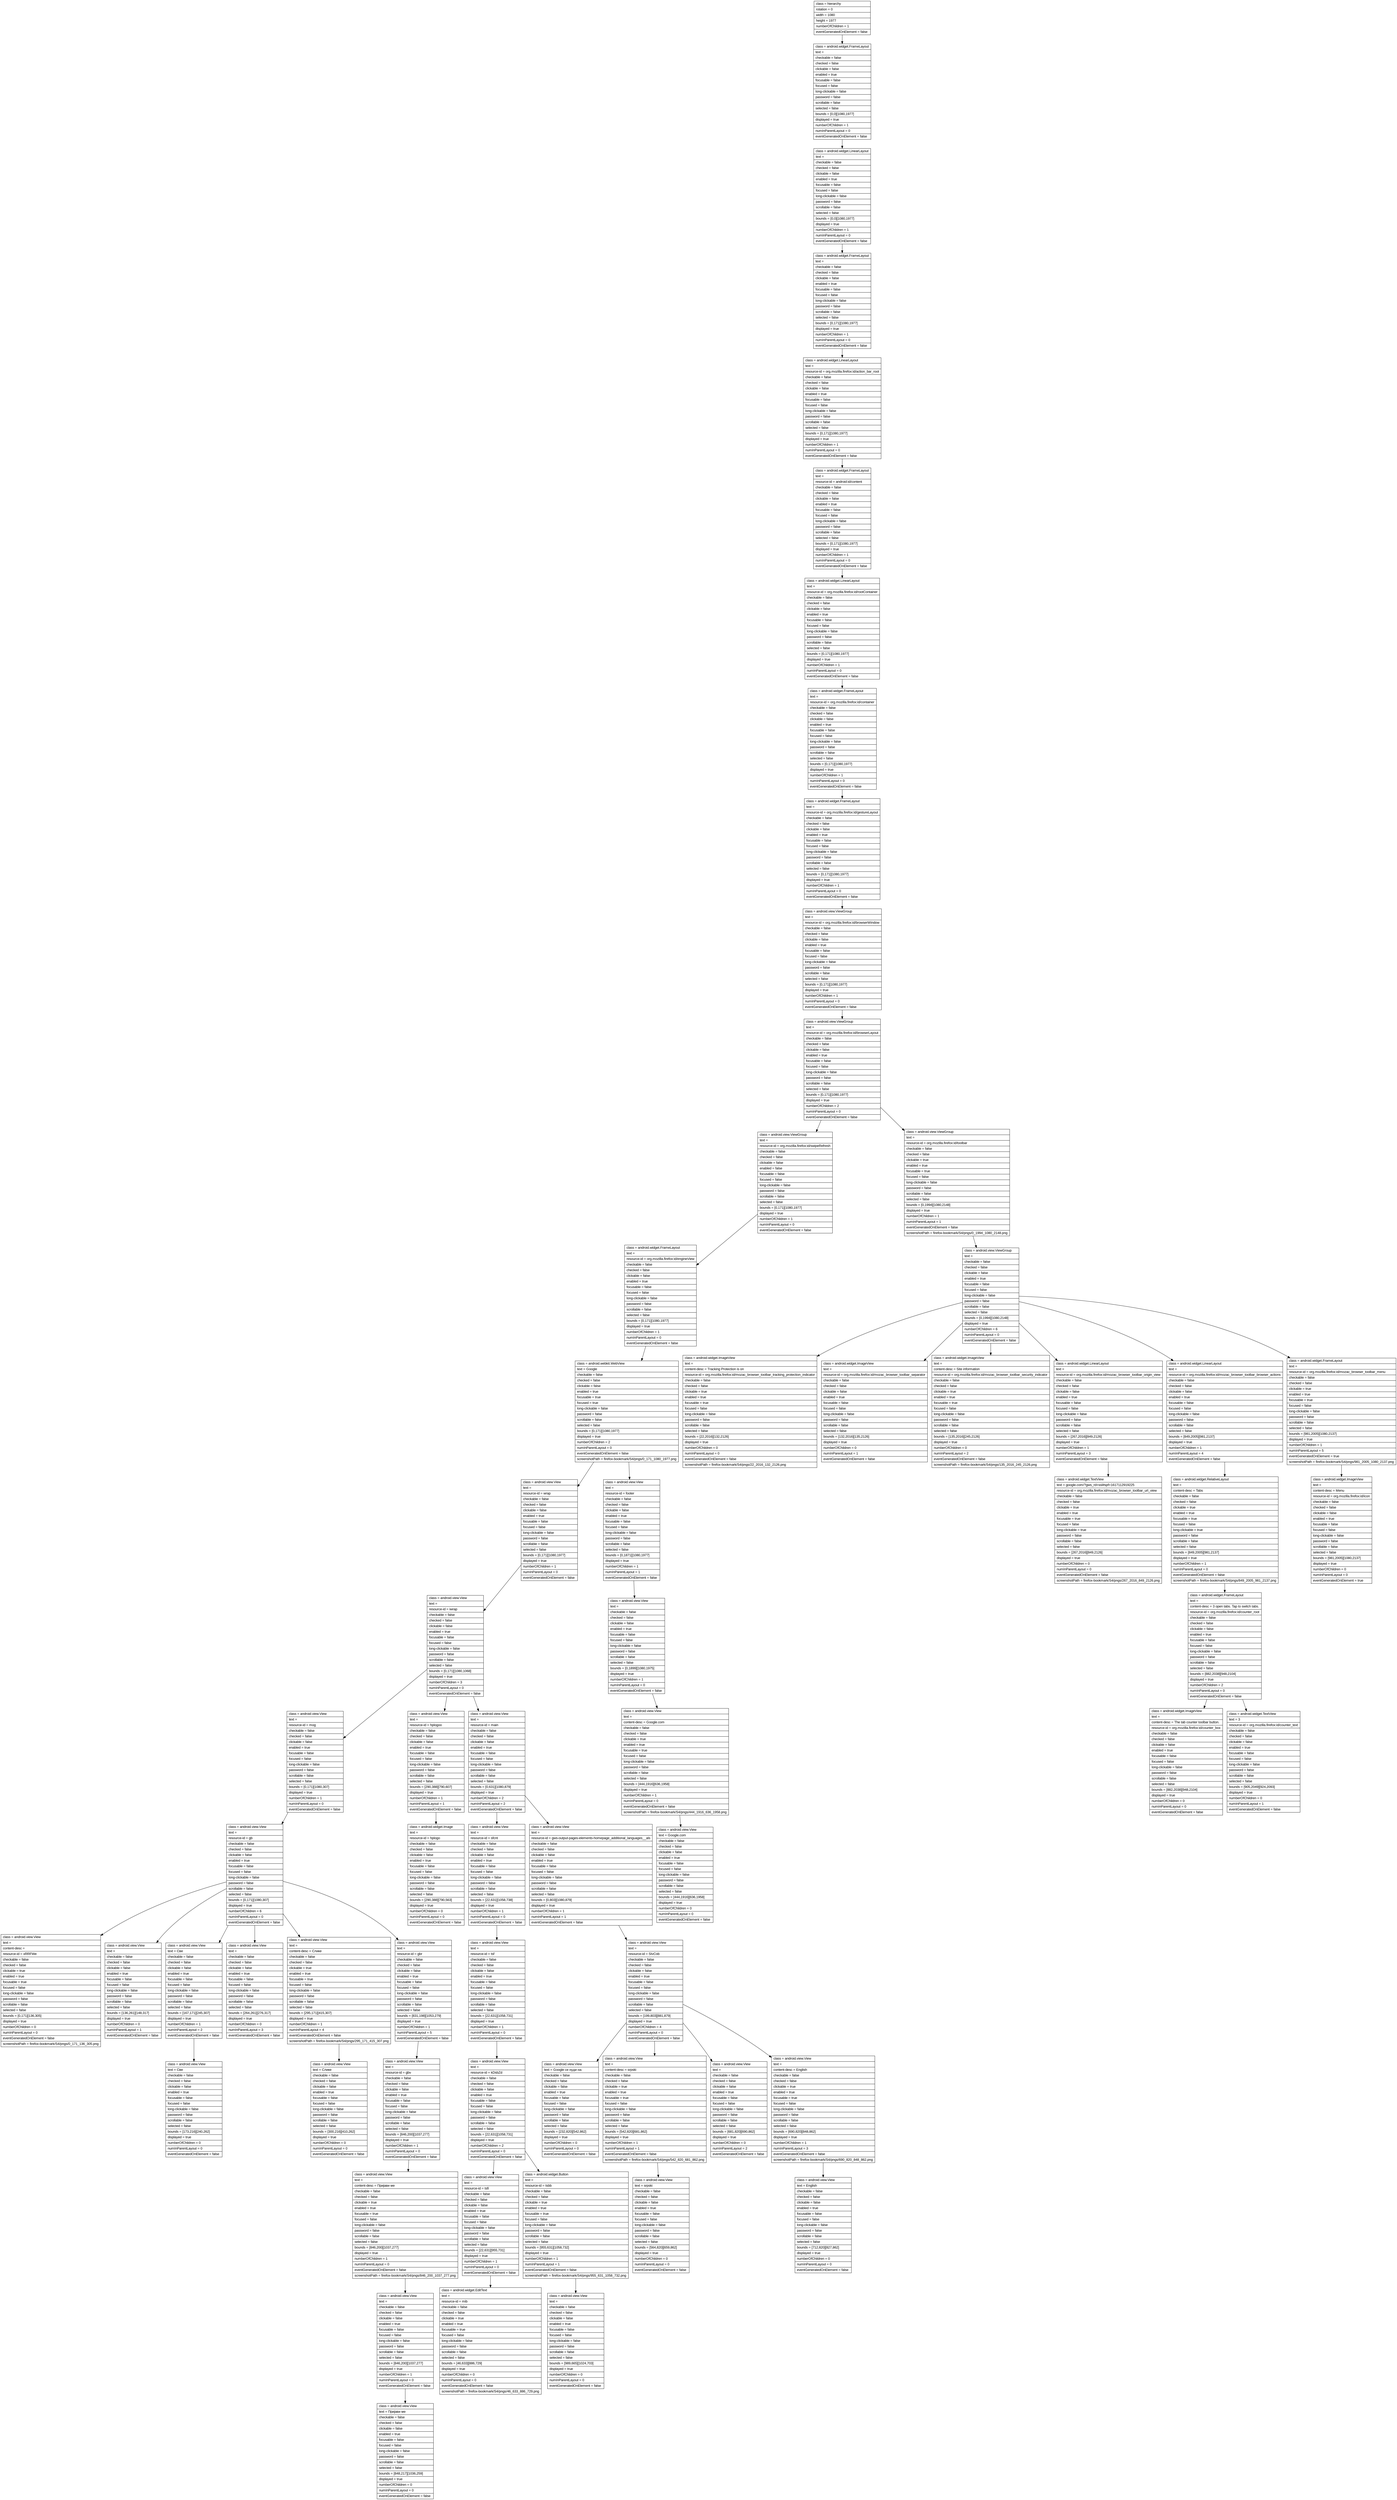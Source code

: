 digraph Layout {

	node [shape=record fontname=Arial];

	0	[label="{class = hierarchy\l|rotation = 0\l|width = 1080\l|height = 1977\l|numberOfChildren = 1\l|eventGeneratedOnElement = false \l}"]
	1	[label="{class = android.widget.FrameLayout\l|text = \l|checkable = false\l|checked = false\l|clickable = false\l|enabled = true\l|focusable = false\l|focused = false\l|long-clickable = false\l|password = false\l|scrollable = false\l|selected = false\l|bounds = [0,0][1080,1977]\l|displayed = true\l|numberOfChildren = 1\l|numInParentLayout = 0\l|eventGeneratedOnElement = false \l}"]
	2	[label="{class = android.widget.LinearLayout\l|text = \l|checkable = false\l|checked = false\l|clickable = false\l|enabled = true\l|focusable = false\l|focused = false\l|long-clickable = false\l|password = false\l|scrollable = false\l|selected = false\l|bounds = [0,0][1080,1977]\l|displayed = true\l|numberOfChildren = 1\l|numInParentLayout = 0\l|eventGeneratedOnElement = false \l}"]
	3	[label="{class = android.widget.FrameLayout\l|text = \l|checkable = false\l|checked = false\l|clickable = false\l|enabled = true\l|focusable = false\l|focused = false\l|long-clickable = false\l|password = false\l|scrollable = false\l|selected = false\l|bounds = [0,171][1080,1977]\l|displayed = true\l|numberOfChildren = 1\l|numInParentLayout = 0\l|eventGeneratedOnElement = false \l}"]
	4	[label="{class = android.widget.LinearLayout\l|text = \l|resource-id = org.mozilla.firefox:id/action_bar_root\l|checkable = false\l|checked = false\l|clickable = false\l|enabled = true\l|focusable = false\l|focused = false\l|long-clickable = false\l|password = false\l|scrollable = false\l|selected = false\l|bounds = [0,171][1080,1977]\l|displayed = true\l|numberOfChildren = 1\l|numInParentLayout = 0\l|eventGeneratedOnElement = false \l}"]
	5	[label="{class = android.widget.FrameLayout\l|text = \l|resource-id = android:id/content\l|checkable = false\l|checked = false\l|clickable = false\l|enabled = true\l|focusable = false\l|focused = false\l|long-clickable = false\l|password = false\l|scrollable = false\l|selected = false\l|bounds = [0,171][1080,1977]\l|displayed = true\l|numberOfChildren = 1\l|numInParentLayout = 0\l|eventGeneratedOnElement = false \l}"]
	6	[label="{class = android.widget.LinearLayout\l|text = \l|resource-id = org.mozilla.firefox:id/rootContainer\l|checkable = false\l|checked = false\l|clickable = false\l|enabled = true\l|focusable = false\l|focused = false\l|long-clickable = false\l|password = false\l|scrollable = false\l|selected = false\l|bounds = [0,171][1080,1977]\l|displayed = true\l|numberOfChildren = 1\l|numInParentLayout = 0\l|eventGeneratedOnElement = false \l}"]
	7	[label="{class = android.widget.FrameLayout\l|text = \l|resource-id = org.mozilla.firefox:id/container\l|checkable = false\l|checked = false\l|clickable = false\l|enabled = true\l|focusable = false\l|focused = false\l|long-clickable = false\l|password = false\l|scrollable = false\l|selected = false\l|bounds = [0,171][1080,1977]\l|displayed = true\l|numberOfChildren = 1\l|numInParentLayout = 0\l|eventGeneratedOnElement = false \l}"]
	8	[label="{class = android.widget.FrameLayout\l|text = \l|resource-id = org.mozilla.firefox:id/gestureLayout\l|checkable = false\l|checked = false\l|clickable = false\l|enabled = true\l|focusable = false\l|focused = false\l|long-clickable = false\l|password = false\l|scrollable = false\l|selected = false\l|bounds = [0,171][1080,1977]\l|displayed = true\l|numberOfChildren = 1\l|numInParentLayout = 0\l|eventGeneratedOnElement = false \l}"]
	9	[label="{class = android.view.ViewGroup\l|text = \l|resource-id = org.mozilla.firefox:id/browserWindow\l|checkable = false\l|checked = false\l|clickable = false\l|enabled = true\l|focusable = false\l|focused = false\l|long-clickable = false\l|password = false\l|scrollable = false\l|selected = false\l|bounds = [0,171][1080,1977]\l|displayed = true\l|numberOfChildren = 1\l|numInParentLayout = 0\l|eventGeneratedOnElement = false \l}"]
	10	[label="{class = android.view.ViewGroup\l|text = \l|resource-id = org.mozilla.firefox:id/browserLayout\l|checkable = false\l|checked = false\l|clickable = false\l|enabled = true\l|focusable = false\l|focused = false\l|long-clickable = false\l|password = false\l|scrollable = false\l|selected = false\l|bounds = [0,171][1080,1977]\l|displayed = true\l|numberOfChildren = 2\l|numInParentLayout = 0\l|eventGeneratedOnElement = false \l}"]
	11	[label="{class = android.view.ViewGroup\l|text = \l|resource-id = org.mozilla.firefox:id/swipeRefresh\l|checkable = false\l|checked = false\l|clickable = false\l|enabled = false\l|focusable = false\l|focused = false\l|long-clickable = false\l|password = false\l|scrollable = false\l|selected = false\l|bounds = [0,171][1080,1977]\l|displayed = true\l|numberOfChildren = 1\l|numInParentLayout = 0\l|eventGeneratedOnElement = false \l}"]
	12	[label="{class = android.view.ViewGroup\l|text = \l|resource-id = org.mozilla.firefox:id/toolbar\l|checkable = false\l|checked = false\l|clickable = true\l|enabled = true\l|focusable = true\l|focused = false\l|long-clickable = false\l|password = false\l|scrollable = false\l|selected = false\l|bounds = [0,1994][1080,2148]\l|displayed = true\l|numberOfChildren = 1\l|numInParentLayout = 1\l|eventGeneratedOnElement = false \l|screenshotPath = firefox-bookmark/S4/pngs/0_1994_1080_2148.png\l}"]
	13	[label="{class = android.widget.FrameLayout\l|text = \l|resource-id = org.mozilla.firefox:id/engineView\l|checkable = false\l|checked = false\l|clickable = false\l|enabled = true\l|focusable = false\l|focused = false\l|long-clickable = false\l|password = false\l|scrollable = false\l|selected = false\l|bounds = [0,171][1080,1977]\l|displayed = true\l|numberOfChildren = 1\l|numInParentLayout = 0\l|eventGeneratedOnElement = false \l}"]
	14	[label="{class = android.view.ViewGroup\l|text = \l|checkable = false\l|checked = false\l|clickable = false\l|enabled = true\l|focusable = false\l|focused = false\l|long-clickable = false\l|password = false\l|scrollable = false\l|selected = false\l|bounds = [0,1994][1080,2148]\l|displayed = true\l|numberOfChildren = 6\l|numInParentLayout = 0\l|eventGeneratedOnElement = false \l}"]
	15	[label="{class = android.webkit.WebView\l|text = Google\l|checkable = false\l|checked = false\l|clickable = false\l|enabled = true\l|focusable = true\l|focused = true\l|long-clickable = false\l|password = false\l|scrollable = false\l|selected = false\l|bounds = [0,171][1080,1977]\l|displayed = true\l|numberOfChildren = 2\l|numInParentLayout = 0\l|eventGeneratedOnElement = false \l|screenshotPath = firefox-bookmark/S4/pngs/0_171_1080_1977.png\l}"]
	16	[label="{class = android.widget.ImageView\l|text = \l|content-desc = Tracking Protection is on\l|resource-id = org.mozilla.firefox:id/mozac_browser_toolbar_tracking_protection_indicator\l|checkable = false\l|checked = false\l|clickable = true\l|enabled = true\l|focusable = true\l|focused = false\l|long-clickable = false\l|password = false\l|scrollable = false\l|selected = false\l|bounds = [22,2016][132,2126]\l|displayed = true\l|numberOfChildren = 0\l|numInParentLayout = 0\l|eventGeneratedOnElement = false \l|screenshotPath = firefox-bookmark/S4/pngs/22_2016_132_2126.png\l}"]
	17	[label="{class = android.widget.ImageView\l|text = \l|resource-id = org.mozilla.firefox:id/mozac_browser_toolbar_separator\l|checkable = false\l|checked = false\l|clickable = false\l|enabled = true\l|focusable = false\l|focused = false\l|long-clickable = false\l|password = false\l|scrollable = false\l|selected = false\l|bounds = [132,2016][135,2126]\l|displayed = true\l|numberOfChildren = 0\l|numInParentLayout = 1\l|eventGeneratedOnElement = false \l}"]
	18	[label="{class = android.widget.ImageView\l|text = \l|content-desc = Site information\l|resource-id = org.mozilla.firefox:id/mozac_browser_toolbar_security_indicator\l|checkable = false\l|checked = false\l|clickable = true\l|enabled = true\l|focusable = true\l|focused = false\l|long-clickable = false\l|password = false\l|scrollable = false\l|selected = false\l|bounds = [135,2016][245,2126]\l|displayed = true\l|numberOfChildren = 0\l|numInParentLayout = 2\l|eventGeneratedOnElement = false \l|screenshotPath = firefox-bookmark/S4/pngs/135_2016_245_2126.png\l}"]
	19	[label="{class = android.widget.LinearLayout\l|text = \l|resource-id = org.mozilla.firefox:id/mozac_browser_toolbar_origin_view\l|checkable = false\l|checked = false\l|clickable = false\l|enabled = true\l|focusable = false\l|focused = false\l|long-clickable = false\l|password = false\l|scrollable = false\l|selected = false\l|bounds = [267,2016][849,2126]\l|displayed = true\l|numberOfChildren = 1\l|numInParentLayout = 3\l|eventGeneratedOnElement = false \l}"]
	20	[label="{class = android.widget.LinearLayout\l|text = \l|resource-id = org.mozilla.firefox:id/mozac_browser_toolbar_browser_actions\l|checkable = false\l|checked = false\l|clickable = false\l|enabled = true\l|focusable = false\l|focused = false\l|long-clickable = false\l|password = false\l|scrollable = false\l|selected = false\l|bounds = [849,2005][981,2137]\l|displayed = true\l|numberOfChildren = 1\l|numInParentLayout = 4\l|eventGeneratedOnElement = false \l}"]
	21	[label="{class = android.widget.FrameLayout\l|text = \l|resource-id = org.mozilla.firefox:id/mozac_browser_toolbar_menu\l|checkable = false\l|checked = false\l|clickable = true\l|enabled = true\l|focusable = true\l|focused = false\l|long-clickable = false\l|password = false\l|scrollable = false\l|selected = false\l|bounds = [981,2005][1080,2137]\l|displayed = true\l|numberOfChildren = 1\l|numInParentLayout = 5\l|eventGeneratedOnElement = true \l|screenshotPath = firefox-bookmark/S4/pngs/981_2005_1080_2137.png\l}"]
	22	[label="{class = android.view.View\l|text = \l|resource-id = wrap\l|checkable = false\l|checked = false\l|clickable = false\l|enabled = true\l|focusable = false\l|focused = false\l|long-clickable = false\l|password = false\l|scrollable = false\l|selected = false\l|bounds = [0,171][1080,1977]\l|displayed = true\l|numberOfChildren = 1\l|numInParentLayout = 0\l|eventGeneratedOnElement = false \l}"]
	23	[label="{class = android.view.View\l|text = \l|resource-id = footer\l|checkable = false\l|checked = false\l|clickable = false\l|enabled = true\l|focusable = false\l|focused = false\l|long-clickable = false\l|password = false\l|scrollable = false\l|selected = false\l|bounds = [0,1871][1080,1977]\l|displayed = true\l|numberOfChildren = 1\l|numInParentLayout = 1\l|eventGeneratedOnElement = false \l}"]
	24	[label="{class = android.widget.TextView\l|text = google.com/?gws_rd=ssl#spf=1617112919225\l|resource-id = org.mozilla.firefox:id/mozac_browser_toolbar_url_view\l|checkable = false\l|checked = false\l|clickable = true\l|enabled = true\l|focusable = true\l|focused = false\l|long-clickable = true\l|password = false\l|scrollable = false\l|selected = false\l|bounds = [267,2016][849,2126]\l|displayed = true\l|numberOfChildren = 0\l|numInParentLayout = 0\l|eventGeneratedOnElement = false \l|screenshotPath = firefox-bookmark/S4/pngs/267_2016_849_2126.png\l}"]
	25	[label="{class = android.widget.RelativeLayout\l|text = \l|content-desc = Tabs\l|checkable = false\l|checked = false\l|clickable = true\l|enabled = true\l|focusable = true\l|focused = false\l|long-clickable = true\l|password = false\l|scrollable = false\l|selected = false\l|bounds = [849,2005][981,2137]\l|displayed = true\l|numberOfChildren = 1\l|numInParentLayout = 0\l|eventGeneratedOnElement = false \l|screenshotPath = firefox-bookmark/S4/pngs/849_2005_981_2137.png\l}"]
	26	[label="{class = android.widget.ImageView\l|text = \l|content-desc = Menu\l|resource-id = org.mozilla.firefox:id/icon\l|checkable = false\l|checked = false\l|clickable = false\l|enabled = true\l|focusable = false\l|focused = false\l|long-clickable = false\l|password = false\l|scrollable = false\l|selected = false\l|bounds = [981,2005][1080,2137]\l|displayed = true\l|numberOfChildren = 0\l|numInParentLayout = 0\l|eventGeneratedOnElement = true \l}"]
	27	[label="{class = android.view.View\l|text = \l|resource-id = iwrap\l|checkable = false\l|checked = false\l|clickable = false\l|enabled = true\l|focusable = false\l|focused = false\l|long-clickable = false\l|password = false\l|scrollable = false\l|selected = false\l|bounds = [0,171][1080,1068]\l|displayed = true\l|numberOfChildren = 3\l|numInParentLayout = 0\l|eventGeneratedOnElement = false \l}"]
	28	[label="{class = android.view.View\l|text = \l|checkable = false\l|checked = false\l|clickable = false\l|enabled = true\l|focusable = false\l|focused = false\l|long-clickable = false\l|password = false\l|scrollable = false\l|selected = false\l|bounds = [0,1899][1080,1975]\l|displayed = true\l|numberOfChildren = 1\l|numInParentLayout = 0\l|eventGeneratedOnElement = false \l}"]
	29	[label="{class = android.widget.FrameLayout\l|text = \l|content-desc = 3 open tabs. Tap to switch tabs.\l|resource-id = org.mozilla.firefox:id/counter_root\l|checkable = false\l|checked = false\l|clickable = false\l|enabled = true\l|focusable = false\l|focused = false\l|long-clickable = false\l|password = false\l|scrollable = false\l|selected = false\l|bounds = [882,2038][948,2104]\l|displayed = true\l|numberOfChildren = 2\l|numInParentLayout = 0\l|eventGeneratedOnElement = false \l}"]
	30	[label="{class = android.view.View\l|text = \l|resource-id = mog\l|checkable = false\l|checked = false\l|clickable = false\l|enabled = true\l|focusable = false\l|focused = false\l|long-clickable = false\l|password = false\l|scrollable = false\l|selected = false\l|bounds = [0,171][1080,307]\l|displayed = true\l|numberOfChildren = 1\l|numInParentLayout = 0\l|eventGeneratedOnElement = false \l}"]
	31	[label="{class = android.view.View\l|text = \l|resource-id = hplogoo\l|checkable = false\l|checked = false\l|clickable = false\l|enabled = true\l|focusable = false\l|focused = false\l|long-clickable = false\l|password = false\l|scrollable = false\l|selected = false\l|bounds = [290,388][790,607]\l|displayed = true\l|numberOfChildren = 1\l|numInParentLayout = 1\l|eventGeneratedOnElement = false \l}"]
	32	[label="{class = android.view.View\l|text = \l|resource-id = main\l|checkable = false\l|checked = false\l|clickable = false\l|enabled = true\l|focusable = false\l|focused = false\l|long-clickable = false\l|password = false\l|scrollable = false\l|selected = false\l|bounds = [0,631][1080,879]\l|displayed = true\l|numberOfChildren = 2\l|numInParentLayout = 2\l|eventGeneratedOnElement = false \l}"]
	33	[label="{class = android.view.View\l|text = \l|content-desc = Google.com\l|checkable = false\l|checked = false\l|clickable = true\l|enabled = true\l|focusable = true\l|focused = false\l|long-clickable = false\l|password = false\l|scrollable = false\l|selected = false\l|bounds = [444,1916][636,1958]\l|displayed = true\l|numberOfChildren = 1\l|numInParentLayout = 0\l|eventGeneratedOnElement = false \l|screenshotPath = firefox-bookmark/S4/pngs/444_1916_636_1958.png\l}"]
	34	[label="{class = android.widget.ImageView\l|text = \l|content-desc = The tab counter toolbar button.\l|resource-id = org.mozilla.firefox:id/counter_box\l|checkable = false\l|checked = false\l|clickable = false\l|enabled = true\l|focusable = false\l|focused = false\l|long-clickable = false\l|password = false\l|scrollable = false\l|selected = false\l|bounds = [882,2038][948,2104]\l|displayed = true\l|numberOfChildren = 0\l|numInParentLayout = 0\l|eventGeneratedOnElement = false \l}"]
	35	[label="{class = android.widget.TextView\l|text = 3\l|resource-id = org.mozilla.firefox:id/counter_text\l|checkable = false\l|checked = false\l|clickable = false\l|enabled = true\l|focusable = false\l|focused = false\l|long-clickable = false\l|password = false\l|scrollable = false\l|selected = false\l|bounds = [905,2049][924,2093]\l|displayed = true\l|numberOfChildren = 0\l|numInParentLayout = 1\l|eventGeneratedOnElement = false \l}"]
	36	[label="{class = android.view.View\l|text = \l|resource-id = gb\l|checkable = false\l|checked = false\l|clickable = false\l|enabled = true\l|focusable = false\l|focused = false\l|long-clickable = false\l|password = false\l|scrollable = false\l|selected = false\l|bounds = [0,171][1080,307]\l|displayed = true\l|numberOfChildren = 6\l|numInParentLayout = 0\l|eventGeneratedOnElement = false \l}"]
	37	[label="{class = android.widget.Image\l|text = \l|resource-id = hplogo\l|checkable = false\l|checked = false\l|clickable = false\l|enabled = true\l|focusable = false\l|focused = false\l|long-clickable = false\l|password = false\l|scrollable = false\l|selected = false\l|bounds = [290,388][790,563]\l|displayed = true\l|numberOfChildren = 0\l|numInParentLayout = 0\l|eventGeneratedOnElement = false \l}"]
	38	[label="{class = android.view.View\l|text = \l|resource-id = sfcnt\l|checkable = false\l|checked = false\l|clickable = false\l|enabled = true\l|focusable = false\l|focused = false\l|long-clickable = false\l|password = false\l|scrollable = false\l|selected = false\l|bounds = [22,631][1058,738]\l|displayed = true\l|numberOfChildren = 1\l|numInParentLayout = 0\l|eventGeneratedOnElement = false \l}"]
	39	[label="{class = android.view.View\l|text = \l|resource-id = gws-output-pages-elements-homepage_additional_languages__als\l|checkable = false\l|checked = false\l|clickable = false\l|enabled = true\l|focusable = false\l|focused = false\l|long-clickable = false\l|password = false\l|scrollable = false\l|selected = false\l|bounds = [0,803][1080,879]\l|displayed = true\l|numberOfChildren = 1\l|numInParentLayout = 1\l|eventGeneratedOnElement = false \l}"]
	40	[label="{class = android.view.View\l|text = Google.com\l|checkable = false\l|checked = false\l|clickable = false\l|enabled = true\l|focusable = false\l|focused = false\l|long-clickable = false\l|password = false\l|scrollable = false\l|selected = false\l|bounds = [444,1916][636,1958]\l|displayed = true\l|numberOfChildren = 0\l|numInParentLayout = 0\l|eventGeneratedOnElement = false \l}"]
	41	[label="{class = android.view.View\l|text = \l|content-desc = \l|resource-id = xRRFWe\l|checkable = false\l|checked = false\l|clickable = true\l|enabled = true\l|focusable = true\l|focused = false\l|long-clickable = false\l|password = false\l|scrollable = false\l|selected = false\l|bounds = [0,171][136,305]\l|displayed = true\l|numberOfChildren = 0\l|numInParentLayout = 0\l|eventGeneratedOnElement = false \l|screenshotPath = firefox-bookmark/S4/pngs/0_171_136_305.png\l}"]
	42	[label="{class = android.view.View\l|text =  \l|checkable = false\l|checked = false\l|clickable = false\l|enabled = true\l|focusable = false\l|focused = false\l|long-clickable = false\l|password = false\l|scrollable = false\l|selected = false\l|bounds = [136,261][148,317]\l|displayed = true\l|numberOfChildren = 0\l|numInParentLayout = 1\l|eventGeneratedOnElement = false \l}"]
	43	[label="{class = android.view.View\l|text = Све\l|checkable = false\l|checked = false\l|clickable = false\l|enabled = true\l|focusable = false\l|focused = false\l|long-clickable = false\l|password = false\l|scrollable = false\l|selected = false\l|bounds = [167,171][245,307]\l|displayed = true\l|numberOfChildren = 1\l|numInParentLayout = 2\l|eventGeneratedOnElement = false \l}"]
	44	[label="{class = android.view.View\l|text =  \l|checkable = false\l|checked = false\l|clickable = false\l|enabled = true\l|focusable = false\l|focused = false\l|long-clickable = false\l|password = false\l|scrollable = false\l|selected = false\l|bounds = [264,261][276,317]\l|displayed = true\l|numberOfChildren = 0\l|numInParentLayout = 3\l|eventGeneratedOnElement = false \l}"]
	45	[label="{class = android.view.View\l|text = \l|content-desc = Слике\l|checkable = false\l|checked = false\l|clickable = true\l|enabled = true\l|focusable = true\l|focused = false\l|long-clickable = false\l|password = false\l|scrollable = false\l|selected = false\l|bounds = [295,171][415,307]\l|displayed = true\l|numberOfChildren = 1\l|numInParentLayout = 4\l|eventGeneratedOnElement = false \l|screenshotPath = firefox-bookmark/S4/pngs/295_171_415_307.png\l}"]
	46	[label="{class = android.view.View\l|text = \l|resource-id = gbr\l|checkable = false\l|checked = false\l|clickable = false\l|enabled = true\l|focusable = false\l|focused = false\l|long-clickable = false\l|password = false\l|scrollable = false\l|selected = false\l|bounds = [831,198][1053,279]\l|displayed = true\l|numberOfChildren = 1\l|numInParentLayout = 5\l|eventGeneratedOnElement = false \l}"]
	47	[label="{class = android.view.View\l|text = \l|resource-id = tsf\l|checkable = false\l|checked = false\l|clickable = false\l|enabled = true\l|focusable = false\l|focused = false\l|long-clickable = false\l|password = false\l|scrollable = false\l|selected = false\l|bounds = [22,631][1058,731]\l|displayed = true\l|numberOfChildren = 1\l|numInParentLayout = 0\l|eventGeneratedOnElement = false \l}"]
	48	[label="{class = android.view.View\l|text = \l|resource-id = SIvCob\l|checkable = false\l|checked = false\l|clickable = false\l|enabled = true\l|focusable = false\l|focused = false\l|long-clickable = false\l|password = false\l|scrollable = false\l|selected = false\l|bounds = [199,803][881,879]\l|displayed = true\l|numberOfChildren = 4\l|numInParentLayout = 0\l|eventGeneratedOnElement = false \l}"]
	49	[label="{class = android.view.View\l|text = Све\l|checkable = false\l|checked = false\l|clickable = false\l|enabled = true\l|focusable = false\l|focused = false\l|long-clickable = false\l|password = false\l|scrollable = false\l|selected = false\l|bounds = [173,216][240,262]\l|displayed = true\l|numberOfChildren = 0\l|numInParentLayout = 0\l|eventGeneratedOnElement = false \l}"]
	50	[label="{class = android.view.View\l|text = Слике\l|checkable = false\l|checked = false\l|clickable = false\l|enabled = true\l|focusable = false\l|focused = false\l|long-clickable = false\l|password = false\l|scrollable = false\l|selected = false\l|bounds = [300,216][410,262]\l|displayed = true\l|numberOfChildren = 0\l|numInParentLayout = 0\l|eventGeneratedOnElement = false \l}"]
	51	[label="{class = android.view.View\l|text = \l|resource-id = gbv\l|checkable = false\l|checked = false\l|clickable = false\l|enabled = true\l|focusable = false\l|focused = false\l|long-clickable = false\l|password = false\l|scrollable = false\l|selected = false\l|bounds = [846,200][1037,277]\l|displayed = true\l|numberOfChildren = 1\l|numInParentLayout = 0\l|eventGeneratedOnElement = false \l}"]
	52	[label="{class = android.view.View\l|text = \l|resource-id = kDsbZd\l|checkable = false\l|checked = false\l|clickable = false\l|enabled = true\l|focusable = false\l|focused = false\l|long-clickable = false\l|password = false\l|scrollable = false\l|selected = false\l|bounds = [22,631][1058,731]\l|displayed = true\l|numberOfChildren = 2\l|numInParentLayout = 0\l|eventGeneratedOnElement = false \l}"]
	53	[label="{class = android.view.View\l|text = Google се нуди на: \l|checkable = false\l|checked = false\l|clickable = false\l|enabled = true\l|focusable = false\l|focused = false\l|long-clickable = false\l|password = false\l|scrollable = false\l|selected = false\l|bounds = [232,820][542,862]\l|displayed = true\l|numberOfChildren = 0\l|numInParentLayout = 0\l|eventGeneratedOnElement = false \l}"]
	54	[label="{class = android.view.View\l|text = \l|content-desc = srpski\l|checkable = false\l|checked = false\l|clickable = true\l|enabled = true\l|focusable = true\l|focused = false\l|long-clickable = false\l|password = false\l|scrollable = false\l|selected = false\l|bounds = [542,820][681,862]\l|displayed = true\l|numberOfChildren = 1\l|numInParentLayout = 1\l|eventGeneratedOnElement = false \l|screenshotPath = firefox-bookmark/S4/pngs/542_820_681_862.png\l}"]
	55	[label="{class = android.view.View\l|text =  \l|checkable = false\l|checked = false\l|clickable = false\l|enabled = true\l|focusable = false\l|focused = false\l|long-clickable = false\l|password = false\l|scrollable = false\l|selected = false\l|bounds = [681,820][690,862]\l|displayed = true\l|numberOfChildren = 0\l|numInParentLayout = 2\l|eventGeneratedOnElement = false \l}"]
	56	[label="{class = android.view.View\l|text = \l|content-desc = English\l|checkable = false\l|checked = false\l|clickable = true\l|enabled = true\l|focusable = true\l|focused = false\l|long-clickable = false\l|password = false\l|scrollable = false\l|selected = false\l|bounds = [690,820][848,862]\l|displayed = true\l|numberOfChildren = 1\l|numInParentLayout = 3\l|eventGeneratedOnElement = false \l|screenshotPath = firefox-bookmark/S4/pngs/690_820_848_862.png\l}"]
	57	[label="{class = android.view.View\l|text = \l|content-desc = Пријави ме\l|checkable = false\l|checked = false\l|clickable = true\l|enabled = true\l|focusable = true\l|focused = false\l|long-clickable = false\l|password = false\l|scrollable = false\l|selected = false\l|bounds = [846,200][1037,277]\l|displayed = true\l|numberOfChildren = 1\l|numInParentLayout = 0\l|eventGeneratedOnElement = false \l|screenshotPath = firefox-bookmark/S4/pngs/846_200_1037_277.png\l}"]
	58	[label="{class = android.view.View\l|text = \l|resource-id = tsfi\l|checkable = false\l|checked = false\l|clickable = false\l|enabled = true\l|focusable = false\l|focused = false\l|long-clickable = false\l|password = false\l|scrollable = false\l|selected = false\l|bounds = [22,631][955,731]\l|displayed = true\l|numberOfChildren = 1\l|numInParentLayout = 0\l|eventGeneratedOnElement = false \l}"]
	59	[label="{class = android.widget.Button\l|text = \l|resource-id = tsbb\l|checkable = false\l|checked = false\l|clickable = true\l|enabled = true\l|focusable = true\l|focused = false\l|long-clickable = false\l|password = false\l|scrollable = false\l|selected = false\l|bounds = [955,631][1058,732]\l|displayed = true\l|numberOfChildren = 1\l|numInParentLayout = 1\l|eventGeneratedOnElement = false \l|screenshotPath = firefox-bookmark/S4/pngs/955_631_1058_732.png\l}"]
	60	[label="{class = android.view.View\l|text = srpski\l|checkable = false\l|checked = false\l|clickable = false\l|enabled = true\l|focusable = false\l|focused = false\l|long-clickable = false\l|password = false\l|scrollable = false\l|selected = false\l|bounds = [564,820][659,862]\l|displayed = true\l|numberOfChildren = 0\l|numInParentLayout = 0\l|eventGeneratedOnElement = false \l}"]
	61	[label="{class = android.view.View\l|text = English\l|checkable = false\l|checked = false\l|clickable = false\l|enabled = true\l|focusable = false\l|focused = false\l|long-clickable = false\l|password = false\l|scrollable = false\l|selected = false\l|bounds = [712,820][827,862]\l|displayed = true\l|numberOfChildren = 0\l|numInParentLayout = 0\l|eventGeneratedOnElement = false \l}"]
	62	[label="{class = android.view.View\l|text = \l|checkable = false\l|checked = false\l|clickable = false\l|enabled = true\l|focusable = false\l|focused = false\l|long-clickable = false\l|password = false\l|scrollable = false\l|selected = false\l|bounds = [846,200][1037,277]\l|displayed = true\l|numberOfChildren = 1\l|numInParentLayout = 0\l|eventGeneratedOnElement = false \l}"]
	63	[label="{class = android.widget.EditText\l|text = \l|resource-id = mib\l|checkable = false\l|checked = false\l|clickable = true\l|enabled = true\l|focusable = true\l|focused = false\l|long-clickable = false\l|password = false\l|scrollable = false\l|selected = false\l|bounds = [46,633][886,729]\l|displayed = true\l|numberOfChildren = 0\l|numInParentLayout = 0\l|eventGeneratedOnElement = false \l|screenshotPath = firefox-bookmark/S4/pngs/46_633_886_729.png\l}"]
	64	[label="{class = android.view.View\l|text = \l|checkable = false\l|checked = false\l|clickable = false\l|enabled = true\l|focusable = false\l|focused = false\l|long-clickable = false\l|password = false\l|scrollable = false\l|selected = false\l|bounds = [989,665][1024,703]\l|displayed = true\l|numberOfChildren = 0\l|numInParentLayout = 0\l|eventGeneratedOnElement = false \l}"]
	65	[label="{class = android.view.View\l|text = Пријави ме\l|checkable = false\l|checked = false\l|clickable = false\l|enabled = true\l|focusable = false\l|focused = false\l|long-clickable = false\l|password = false\l|scrollable = false\l|selected = false\l|bounds = [848,217][1036,259]\l|displayed = true\l|numberOfChildren = 0\l|numInParentLayout = 0\l|eventGeneratedOnElement = false \l}"]


	0 -> 1
	1 -> 2
	2 -> 3
	3 -> 4
	4 -> 5
	5 -> 6
	6 -> 7
	7 -> 8
	8 -> 9
	9 -> 10
	10 -> 11
	10 -> 12
	11 -> 13
	12 -> 14
	13 -> 15
	14 -> 16
	14 -> 17
	14 -> 18
	14 -> 19
	14 -> 20
	14 -> 21
	15 -> 22
	15 -> 23
	19 -> 24
	20 -> 25
	21 -> 26
	22 -> 27
	23 -> 28
	25 -> 29
	27 -> 30
	27 -> 31
	27 -> 32
	28 -> 33
	29 -> 34
	29 -> 35
	30 -> 36
	31 -> 37
	32 -> 38
	32 -> 39
	33 -> 40
	36 -> 41
	36 -> 42
	36 -> 43
	36 -> 44
	36 -> 45
	36 -> 46
	38 -> 47
	39 -> 48
	43 -> 49
	45 -> 50
	46 -> 51
	47 -> 52
	48 -> 53
	48 -> 54
	48 -> 55
	48 -> 56
	51 -> 57
	52 -> 58
	52 -> 59
	54 -> 60
	56 -> 61
	57 -> 62
	58 -> 63
	59 -> 64
	62 -> 65


}